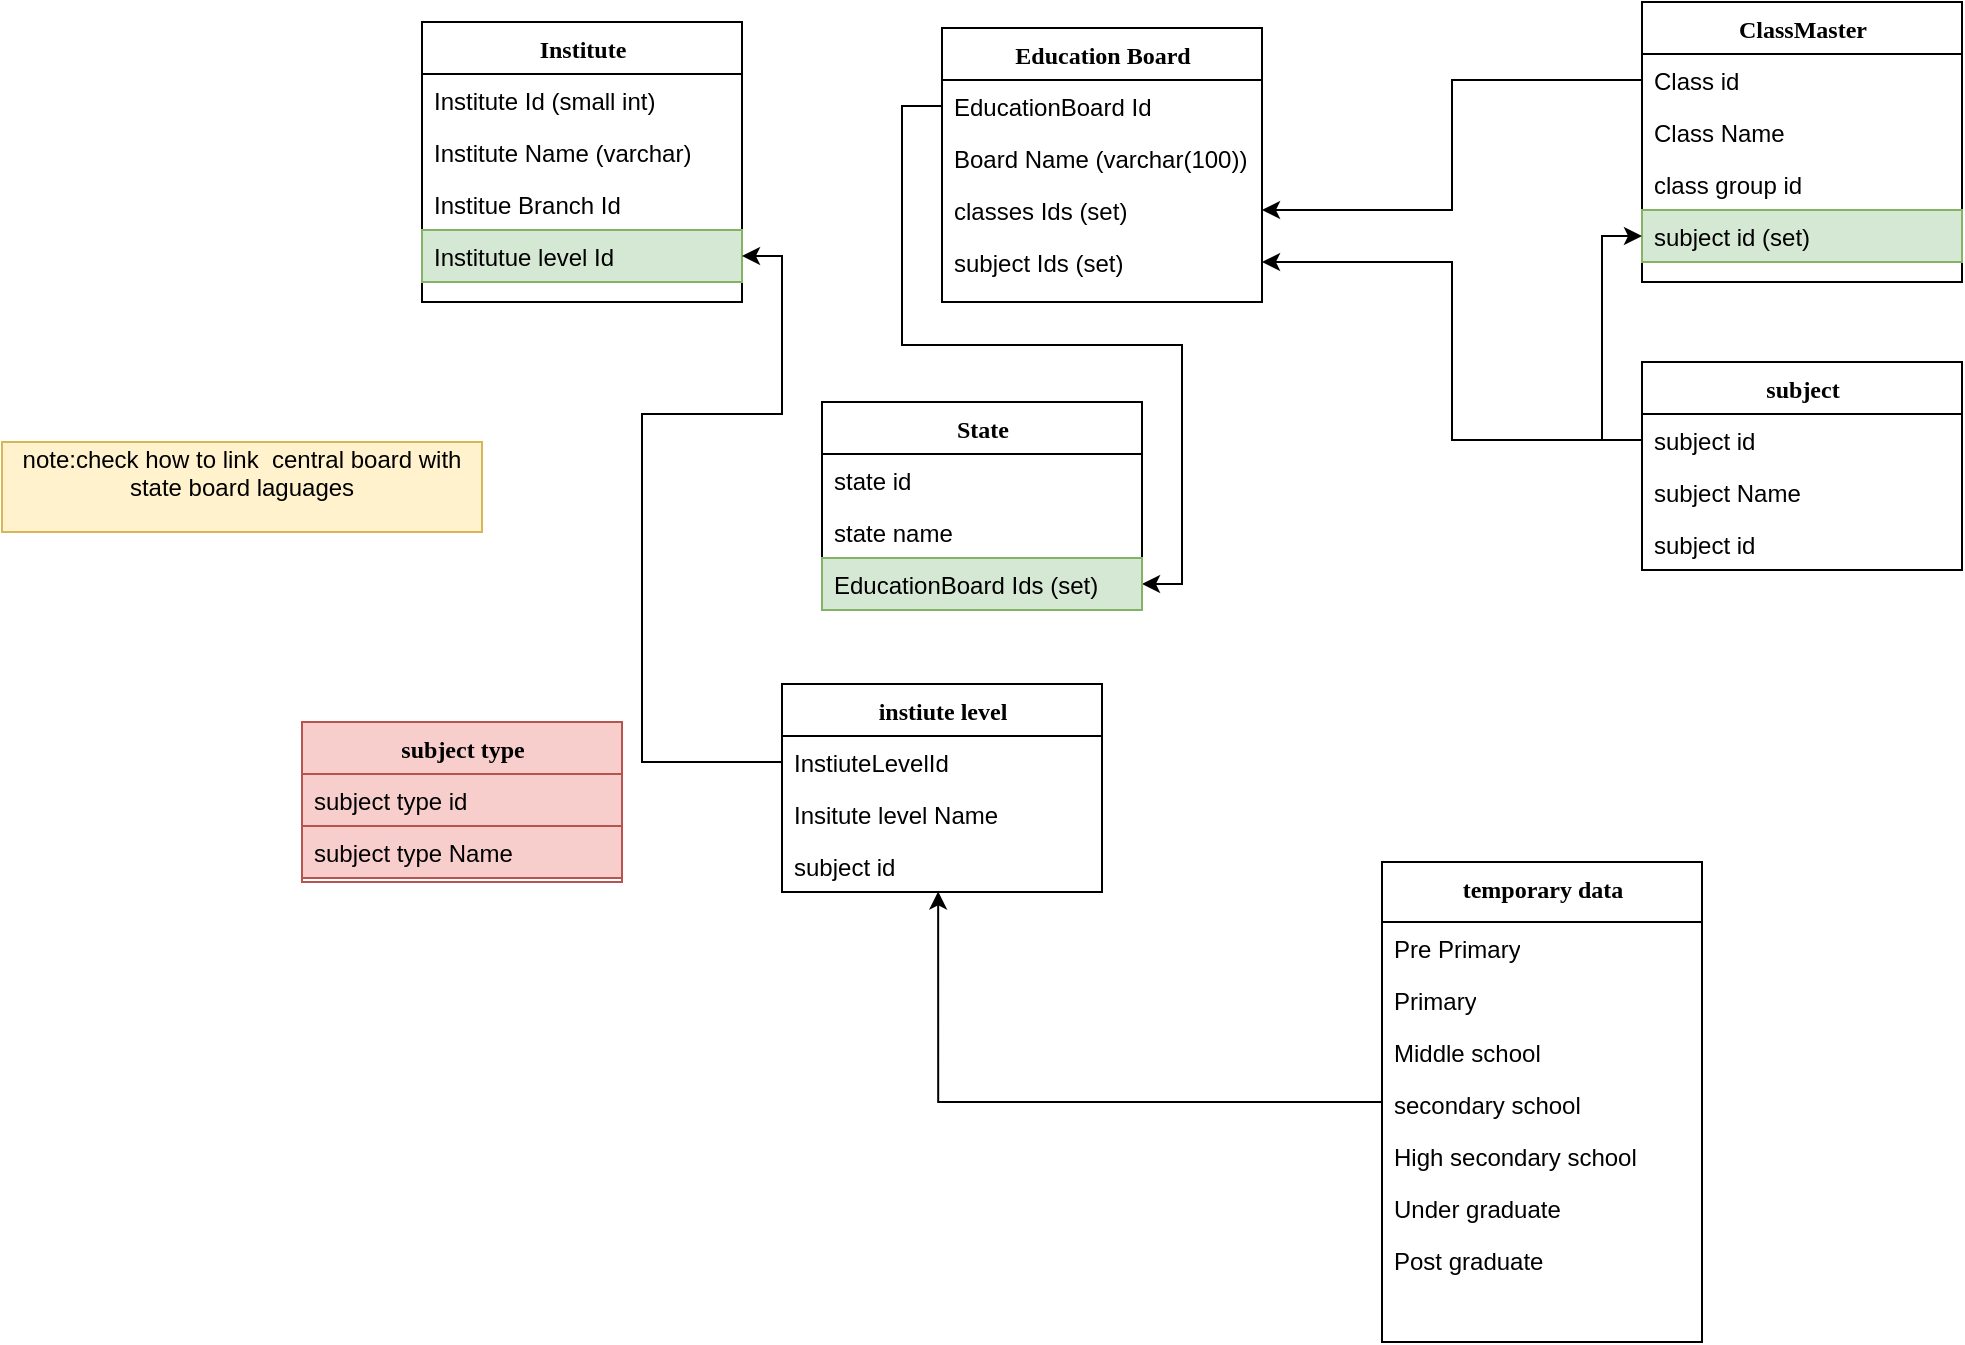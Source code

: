 <mxfile version="26.0.6">
  <diagram name="Page-1" id="9f46799a-70d6-7492-0946-bef42562c5a5">
    <mxGraphModel dx="1438" dy="739" grid="1" gridSize="10" guides="1" tooltips="1" connect="1" arrows="1" fold="1" page="1" pageScale="1" pageWidth="1100" pageHeight="850" background="none" math="0" shadow="0">
      <root>
        <mxCell id="0" />
        <mxCell id="1" parent="0" />
        <mxCell id="78961159f06e98e8-17" value="Education Board" style="swimlane;html=1;fontStyle=1;align=center;verticalAlign=top;childLayout=stackLayout;horizontal=1;startSize=26;horizontalStack=0;resizeParent=1;resizeLast=0;collapsible=1;marginBottom=0;swimlaneFillColor=#ffffff;rounded=0;shadow=0;comic=0;labelBackgroundColor=none;strokeWidth=1;fillColor=none;fontFamily=Verdana;fontSize=12" parent="1" vertex="1">
          <mxGeometry x="500" y="173" width="160" height="137" as="geometry" />
        </mxCell>
        <mxCell id="78961159f06e98e8-21" value="EducationBoard Id&amp;nbsp;" style="text;html=1;strokeColor=none;fillColor=none;align=left;verticalAlign=top;spacingLeft=4;spacingRight=4;whiteSpace=wrap;overflow=hidden;rotatable=0;points=[[0,0.5],[1,0.5]];portConstraint=eastwest;" parent="78961159f06e98e8-17" vertex="1">
          <mxGeometry y="26" width="160" height="26" as="geometry" />
        </mxCell>
        <mxCell id="78961159f06e98e8-23" value="Board Name (varchar(100))" style="text;html=1;strokeColor=none;fillColor=none;align=left;verticalAlign=top;spacingLeft=4;spacingRight=4;whiteSpace=wrap;overflow=hidden;rotatable=0;points=[[0,0.5],[1,0.5]];portConstraint=eastwest;" parent="78961159f06e98e8-17" vertex="1">
          <mxGeometry y="52" width="160" height="26" as="geometry" />
        </mxCell>
        <mxCell id="78961159f06e98e8-25" value="classes Ids (set)" style="text;html=1;strokeColor=none;fillColor=none;align=left;verticalAlign=top;spacingLeft=4;spacingRight=4;whiteSpace=wrap;overflow=hidden;rotatable=0;points=[[0,0.5],[1,0.5]];portConstraint=eastwest;" parent="78961159f06e98e8-17" vertex="1">
          <mxGeometry y="78" width="160" height="26" as="geometry" />
        </mxCell>
        <mxCell id="GdiWCsKRF5yYKzXLrqVx-32" value="subject Ids (set)" style="text;html=1;strokeColor=none;fillColor=none;align=left;verticalAlign=top;spacingLeft=4;spacingRight=4;whiteSpace=wrap;overflow=hidden;rotatable=0;points=[[0,0.5],[1,0.5]];portConstraint=eastwest;" vertex="1" parent="78961159f06e98e8-17">
          <mxGeometry y="104" width="160" height="26" as="geometry" />
        </mxCell>
        <mxCell id="GdiWCsKRF5yYKzXLrqVx-2" value="subject" style="swimlane;html=1;fontStyle=1;align=center;verticalAlign=top;childLayout=stackLayout;horizontal=1;startSize=26;horizontalStack=0;resizeParent=1;resizeLast=0;collapsible=1;marginBottom=0;swimlaneFillColor=#ffffff;rounded=0;shadow=0;comic=0;labelBackgroundColor=none;strokeWidth=1;fillColor=none;fontFamily=Verdana;fontSize=12" vertex="1" parent="1">
          <mxGeometry x="850" y="340" width="160" height="104" as="geometry" />
        </mxCell>
        <mxCell id="GdiWCsKRF5yYKzXLrqVx-3" value="subject id" style="text;html=1;strokeColor=none;fillColor=none;align=left;verticalAlign=top;spacingLeft=4;spacingRight=4;whiteSpace=wrap;overflow=hidden;rotatable=0;points=[[0,0.5],[1,0.5]];portConstraint=eastwest;" vertex="1" parent="GdiWCsKRF5yYKzXLrqVx-2">
          <mxGeometry y="26" width="160" height="26" as="geometry" />
        </mxCell>
        <mxCell id="GdiWCsKRF5yYKzXLrqVx-4" value="subject Name" style="text;html=1;strokeColor=none;fillColor=none;align=left;verticalAlign=top;spacingLeft=4;spacingRight=4;whiteSpace=wrap;overflow=hidden;rotatable=0;points=[[0,0.5],[1,0.5]];portConstraint=eastwest;" vertex="1" parent="GdiWCsKRF5yYKzXLrqVx-2">
          <mxGeometry y="52" width="160" height="26" as="geometry" />
        </mxCell>
        <mxCell id="GdiWCsKRF5yYKzXLrqVx-30" value="subject id" style="text;html=1;strokeColor=none;fillColor=none;align=left;verticalAlign=top;spacingLeft=4;spacingRight=4;whiteSpace=wrap;overflow=hidden;rotatable=0;points=[[0,0.5],[1,0.5]];portConstraint=eastwest;" vertex="1" parent="GdiWCsKRF5yYKzXLrqVx-2">
          <mxGeometry y="78" width="160" height="26" as="geometry" />
        </mxCell>
        <mxCell id="GdiWCsKRF5yYKzXLrqVx-12" value="ClassMaster" style="swimlane;html=1;fontStyle=1;align=center;verticalAlign=top;childLayout=stackLayout;horizontal=1;startSize=26;horizontalStack=0;resizeParent=1;resizeLast=0;collapsible=1;marginBottom=0;swimlaneFillColor=#ffffff;rounded=0;shadow=0;comic=0;labelBackgroundColor=none;strokeWidth=1;fillColor=none;fontFamily=Verdana;fontSize=12" vertex="1" parent="1">
          <mxGeometry x="850" y="160" width="160" height="140" as="geometry" />
        </mxCell>
        <mxCell id="GdiWCsKRF5yYKzXLrqVx-13" value="Class id" style="text;html=1;strokeColor=none;fillColor=none;align=left;verticalAlign=top;spacingLeft=4;spacingRight=4;whiteSpace=wrap;overflow=hidden;rotatable=0;points=[[0,0.5],[1,0.5]];portConstraint=eastwest;" vertex="1" parent="GdiWCsKRF5yYKzXLrqVx-12">
          <mxGeometry y="26" width="160" height="26" as="geometry" />
        </mxCell>
        <mxCell id="GdiWCsKRF5yYKzXLrqVx-14" value="Class Name" style="text;html=1;strokeColor=none;fillColor=none;align=left;verticalAlign=top;spacingLeft=4;spacingRight=4;whiteSpace=wrap;overflow=hidden;rotatable=0;points=[[0,0.5],[1,0.5]];portConstraint=eastwest;" vertex="1" parent="GdiWCsKRF5yYKzXLrqVx-12">
          <mxGeometry y="52" width="160" height="26" as="geometry" />
        </mxCell>
        <mxCell id="GdiWCsKRF5yYKzXLrqVx-15" value="class group id" style="text;html=1;strokeColor=none;fillColor=none;align=left;verticalAlign=top;spacingLeft=4;spacingRight=4;whiteSpace=wrap;overflow=hidden;rotatable=0;points=[[0,0.5],[1,0.5]];portConstraint=eastwest;" vertex="1" parent="GdiWCsKRF5yYKzXLrqVx-12">
          <mxGeometry y="78" width="160" height="26" as="geometry" />
        </mxCell>
        <mxCell id="GdiWCsKRF5yYKzXLrqVx-24" value="subject id (set)" style="text;html=1;strokeColor=#82b366;fillColor=#d5e8d4;align=left;verticalAlign=top;spacingLeft=4;spacingRight=4;whiteSpace=wrap;overflow=hidden;rotatable=0;points=[[0,0.5],[1,0.5]];portConstraint=eastwest;" vertex="1" parent="GdiWCsKRF5yYKzXLrqVx-12">
          <mxGeometry y="104" width="160" height="26" as="geometry" />
        </mxCell>
        <mxCell id="GdiWCsKRF5yYKzXLrqVx-16" style="edgeStyle=orthogonalEdgeStyle;rounded=0;orthogonalLoop=1;jettySize=auto;html=1;exitX=0;exitY=0.5;exitDx=0;exitDy=0;entryX=1;entryY=0.5;entryDx=0;entryDy=0;" edge="1" parent="1" source="GdiWCsKRF5yYKzXLrqVx-13" target="78961159f06e98e8-25">
          <mxGeometry relative="1" as="geometry" />
        </mxCell>
        <mxCell id="GdiWCsKRF5yYKzXLrqVx-17" value="Institute" style="swimlane;html=1;fontStyle=1;align=center;verticalAlign=top;childLayout=stackLayout;horizontal=1;startSize=26;horizontalStack=0;resizeParent=1;resizeLast=0;collapsible=1;marginBottom=0;swimlaneFillColor=#ffffff;rounded=0;shadow=0;comic=0;labelBackgroundColor=none;strokeWidth=1;fillColor=none;fontFamily=Verdana;fontSize=12" vertex="1" parent="1">
          <mxGeometry x="240" y="170" width="160" height="140" as="geometry" />
        </mxCell>
        <mxCell id="GdiWCsKRF5yYKzXLrqVx-18" value="Institute Id (small int)" style="text;html=1;strokeColor=none;fillColor=none;align=left;verticalAlign=top;spacingLeft=4;spacingRight=4;whiteSpace=wrap;overflow=hidden;rotatable=0;points=[[0,0.5],[1,0.5]];portConstraint=eastwest;" vertex="1" parent="GdiWCsKRF5yYKzXLrqVx-17">
          <mxGeometry y="26" width="160" height="26" as="geometry" />
        </mxCell>
        <mxCell id="GdiWCsKRF5yYKzXLrqVx-19" value="Institute Name (varchar)" style="text;html=1;strokeColor=none;fillColor=none;align=left;verticalAlign=top;spacingLeft=4;spacingRight=4;whiteSpace=wrap;overflow=hidden;rotatable=0;points=[[0,0.5],[1,0.5]];portConstraint=eastwest;" vertex="1" parent="GdiWCsKRF5yYKzXLrqVx-17">
          <mxGeometry y="52" width="160" height="26" as="geometry" />
        </mxCell>
        <mxCell id="GdiWCsKRF5yYKzXLrqVx-20" value="Institue Branch Id" style="text;html=1;strokeColor=none;fillColor=none;align=left;verticalAlign=top;spacingLeft=4;spacingRight=4;whiteSpace=wrap;overflow=hidden;rotatable=0;points=[[0,0.5],[1,0.5]];portConstraint=eastwest;" vertex="1" parent="GdiWCsKRF5yYKzXLrqVx-17">
          <mxGeometry y="78" width="160" height="26" as="geometry" />
        </mxCell>
        <mxCell id="GdiWCsKRF5yYKzXLrqVx-51" value="Institutue level Id" style="text;html=1;strokeColor=#82b366;fillColor=#d5e8d4;align=left;verticalAlign=top;spacingLeft=4;spacingRight=4;whiteSpace=wrap;overflow=hidden;rotatable=0;points=[[0,0.5],[1,0.5]];portConstraint=eastwest;" vertex="1" parent="GdiWCsKRF5yYKzXLrqVx-17">
          <mxGeometry y="104" width="160" height="26" as="geometry" />
        </mxCell>
        <mxCell id="GdiWCsKRF5yYKzXLrqVx-23" style="edgeStyle=orthogonalEdgeStyle;rounded=0;orthogonalLoop=1;jettySize=auto;html=1;exitX=0;exitY=0.5;exitDx=0;exitDy=0;entryX=1;entryY=0.5;entryDx=0;entryDy=0;" edge="1" parent="1" source="78961159f06e98e8-21" target="GdiWCsKRF5yYKzXLrqVx-22">
          <mxGeometry relative="1" as="geometry" />
        </mxCell>
        <mxCell id="GdiWCsKRF5yYKzXLrqVx-26" style="edgeStyle=orthogonalEdgeStyle;rounded=0;orthogonalLoop=1;jettySize=auto;html=1;exitX=0;exitY=0.5;exitDx=0;exitDy=0;entryX=0;entryY=0.5;entryDx=0;entryDy=0;" edge="1" parent="1" source="GdiWCsKRF5yYKzXLrqVx-3" target="GdiWCsKRF5yYKzXLrqVx-24">
          <mxGeometry relative="1" as="geometry" />
        </mxCell>
        <mxCell id="GdiWCsKRF5yYKzXLrqVx-27" value="subject type" style="swimlane;html=1;fontStyle=1;align=center;verticalAlign=top;childLayout=stackLayout;horizontal=1;startSize=26;horizontalStack=0;resizeParent=1;resizeLast=0;collapsible=1;marginBottom=0;swimlaneFillColor=#ffffff;rounded=0;shadow=0;comic=0;labelBackgroundColor=none;strokeWidth=1;fillColor=#f8cecc;fontFamily=Verdana;fontSize=12;strokeColor=#b85450;" vertex="1" parent="1">
          <mxGeometry x="180" y="520" width="160" height="80" as="geometry" />
        </mxCell>
        <mxCell id="GdiWCsKRF5yYKzXLrqVx-28" value="subject type id" style="text;html=1;strokeColor=#b85450;fillColor=#f8cecc;align=left;verticalAlign=top;spacingLeft=4;spacingRight=4;whiteSpace=wrap;overflow=hidden;rotatable=0;points=[[0,0.5],[1,0.5]];portConstraint=eastwest;" vertex="1" parent="GdiWCsKRF5yYKzXLrqVx-27">
          <mxGeometry y="26" width="160" height="26" as="geometry" />
        </mxCell>
        <mxCell id="GdiWCsKRF5yYKzXLrqVx-29" value="subject type Name" style="text;html=1;strokeColor=#b85450;fillColor=#f8cecc;align=left;verticalAlign=top;spacingLeft=4;spacingRight=4;whiteSpace=wrap;overflow=hidden;rotatable=0;points=[[0,0.5],[1,0.5]];portConstraint=eastwest;" vertex="1" parent="GdiWCsKRF5yYKzXLrqVx-27">
          <mxGeometry y="52" width="160" height="26" as="geometry" />
        </mxCell>
        <mxCell id="GdiWCsKRF5yYKzXLrqVx-33" style="edgeStyle=orthogonalEdgeStyle;rounded=0;orthogonalLoop=1;jettySize=auto;html=1;exitX=0;exitY=0.5;exitDx=0;exitDy=0;" edge="1" parent="1" source="GdiWCsKRF5yYKzXLrqVx-3" target="GdiWCsKRF5yYKzXLrqVx-32">
          <mxGeometry relative="1" as="geometry" />
        </mxCell>
        <mxCell id="GdiWCsKRF5yYKzXLrqVx-34" value="instiute level" style="swimlane;html=1;fontStyle=1;align=center;verticalAlign=top;childLayout=stackLayout;horizontal=1;startSize=26;horizontalStack=0;resizeParent=1;resizeLast=0;collapsible=1;marginBottom=0;swimlaneFillColor=#ffffff;rounded=0;shadow=0;comic=0;labelBackgroundColor=none;strokeWidth=1;fillColor=none;fontFamily=Verdana;fontSize=12" vertex="1" parent="1">
          <mxGeometry x="420" y="501" width="160" height="104" as="geometry" />
        </mxCell>
        <mxCell id="GdiWCsKRF5yYKzXLrqVx-35" value="InstiuteLevelId" style="text;html=1;strokeColor=none;fillColor=none;align=left;verticalAlign=top;spacingLeft=4;spacingRight=4;whiteSpace=wrap;overflow=hidden;rotatable=0;points=[[0,0.5],[1,0.5]];portConstraint=eastwest;" vertex="1" parent="GdiWCsKRF5yYKzXLrqVx-34">
          <mxGeometry y="26" width="160" height="26" as="geometry" />
        </mxCell>
        <mxCell id="GdiWCsKRF5yYKzXLrqVx-36" value="Insitute level Name" style="text;html=1;strokeColor=none;fillColor=none;align=left;verticalAlign=top;spacingLeft=4;spacingRight=4;whiteSpace=wrap;overflow=hidden;rotatable=0;points=[[0,0.5],[1,0.5]];portConstraint=eastwest;" vertex="1" parent="GdiWCsKRF5yYKzXLrqVx-34">
          <mxGeometry y="52" width="160" height="26" as="geometry" />
        </mxCell>
        <mxCell id="GdiWCsKRF5yYKzXLrqVx-59" value="subject id&lt;div&gt;&lt;br&gt;&lt;/div&gt;" style="text;html=1;strokeColor=none;fillColor=none;align=left;verticalAlign=top;spacingLeft=4;spacingRight=4;whiteSpace=wrap;overflow=hidden;rotatable=0;points=[[0,0.5],[1,0.5]];portConstraint=eastwest;" vertex="1" parent="GdiWCsKRF5yYKzXLrqVx-34">
          <mxGeometry y="78" width="160" height="26" as="geometry" />
        </mxCell>
        <mxCell id="GdiWCsKRF5yYKzXLrqVx-61" style="edgeStyle=orthogonalEdgeStyle;rounded=0;orthogonalLoop=1;jettySize=auto;html=1;entryX=0.488;entryY=0.989;entryDx=0;entryDy=0;entryPerimeter=0;" edge="1" parent="1" source="GdiWCsKRF5yYKzXLrqVx-37" target="GdiWCsKRF5yYKzXLrqVx-59">
          <mxGeometry relative="1" as="geometry" />
        </mxCell>
        <mxCell id="GdiWCsKRF5yYKzXLrqVx-37" value="temporary data" style="swimlane;html=1;fontStyle=1;align=center;verticalAlign=top;childLayout=stackLayout;horizontal=1;startSize=30;horizontalStack=0;resizeParent=1;resizeLast=0;collapsible=1;marginBottom=0;swimlaneFillColor=#ffffff;rounded=0;shadow=0;comic=0;labelBackgroundColor=none;strokeWidth=1;fillColor=none;fontFamily=Verdana;fontSize=12" vertex="1" parent="1">
          <mxGeometry x="720" y="590" width="160" height="240" as="geometry" />
        </mxCell>
        <mxCell id="GdiWCsKRF5yYKzXLrqVx-38" value="Pre Primary" style="text;html=1;strokeColor=none;fillColor=none;align=left;verticalAlign=top;spacingLeft=4;spacingRight=4;whiteSpace=wrap;overflow=hidden;rotatable=0;points=[[0,0.5],[1,0.5]];portConstraint=eastwest;" vertex="1" parent="GdiWCsKRF5yYKzXLrqVx-37">
          <mxGeometry y="30" width="160" height="26" as="geometry" />
        </mxCell>
        <mxCell id="GdiWCsKRF5yYKzXLrqVx-39" value="Primary" style="text;html=1;strokeColor=none;fillColor=none;align=left;verticalAlign=top;spacingLeft=4;spacingRight=4;whiteSpace=wrap;overflow=hidden;rotatable=0;points=[[0,0.5],[1,0.5]];portConstraint=eastwest;" vertex="1" parent="GdiWCsKRF5yYKzXLrqVx-37">
          <mxGeometry y="56" width="160" height="26" as="geometry" />
        </mxCell>
        <mxCell id="GdiWCsKRF5yYKzXLrqVx-40" value="Middle school" style="text;html=1;strokeColor=none;fillColor=none;align=left;verticalAlign=top;spacingLeft=4;spacingRight=4;whiteSpace=wrap;overflow=hidden;rotatable=0;points=[[0,0.5],[1,0.5]];portConstraint=eastwest;" vertex="1" parent="GdiWCsKRF5yYKzXLrqVx-37">
          <mxGeometry y="82" width="160" height="26" as="geometry" />
        </mxCell>
        <mxCell id="GdiWCsKRF5yYKzXLrqVx-41" value="secondary school" style="text;html=1;strokeColor=none;fillColor=none;align=left;verticalAlign=top;spacingLeft=4;spacingRight=4;whiteSpace=wrap;overflow=hidden;rotatable=0;points=[[0,0.5],[1,0.5]];portConstraint=eastwest;" vertex="1" parent="GdiWCsKRF5yYKzXLrqVx-37">
          <mxGeometry y="108" width="160" height="26" as="geometry" />
        </mxCell>
        <mxCell id="GdiWCsKRF5yYKzXLrqVx-47" value="High secondary school" style="text;html=1;strokeColor=none;fillColor=none;align=left;verticalAlign=top;spacingLeft=4;spacingRight=4;whiteSpace=wrap;overflow=hidden;rotatable=0;points=[[0,0.5],[1,0.5]];portConstraint=eastwest;" vertex="1" parent="GdiWCsKRF5yYKzXLrqVx-37">
          <mxGeometry y="134" width="160" height="26" as="geometry" />
        </mxCell>
        <mxCell id="GdiWCsKRF5yYKzXLrqVx-48" value="Under graduate" style="text;html=1;strokeColor=none;fillColor=none;align=left;verticalAlign=top;spacingLeft=4;spacingRight=4;whiteSpace=wrap;overflow=hidden;rotatable=0;points=[[0,0.5],[1,0.5]];portConstraint=eastwest;" vertex="1" parent="GdiWCsKRF5yYKzXLrqVx-37">
          <mxGeometry y="160" width="160" height="26" as="geometry" />
        </mxCell>
        <mxCell id="GdiWCsKRF5yYKzXLrqVx-49" value="Post graduate" style="text;html=1;strokeColor=none;fillColor=none;align=left;verticalAlign=top;spacingLeft=4;spacingRight=4;whiteSpace=wrap;overflow=hidden;rotatable=0;points=[[0,0.5],[1,0.5]];portConstraint=eastwest;" vertex="1" parent="GdiWCsKRF5yYKzXLrqVx-37">
          <mxGeometry y="186" width="160" height="26" as="geometry" />
        </mxCell>
        <mxCell id="GdiWCsKRF5yYKzXLrqVx-52" style="edgeStyle=orthogonalEdgeStyle;rounded=0;orthogonalLoop=1;jettySize=auto;html=1;exitX=0;exitY=0.5;exitDx=0;exitDy=0;" edge="1" parent="1" source="GdiWCsKRF5yYKzXLrqVx-35" target="GdiWCsKRF5yYKzXLrqVx-51">
          <mxGeometry relative="1" as="geometry">
            <Array as="points">
              <mxPoint x="350" y="540" />
              <mxPoint x="350" y="366" />
              <mxPoint x="420" y="366" />
              <mxPoint x="420" y="287" />
            </Array>
          </mxGeometry>
        </mxCell>
        <mxCell id="GdiWCsKRF5yYKzXLrqVx-53" value="State" style="swimlane;html=1;fontStyle=1;align=center;verticalAlign=top;childLayout=stackLayout;horizontal=1;startSize=26;horizontalStack=0;resizeParent=1;resizeLast=0;collapsible=1;marginBottom=0;swimlaneFillColor=#ffffff;rounded=0;shadow=0;comic=0;labelBackgroundColor=none;strokeWidth=1;fillColor=none;fontFamily=Verdana;fontSize=12" vertex="1" parent="1">
          <mxGeometry x="440" y="360" width="160" height="104" as="geometry" />
        </mxCell>
        <mxCell id="GdiWCsKRF5yYKzXLrqVx-54" value="state id" style="text;html=1;strokeColor=none;fillColor=none;align=left;verticalAlign=top;spacingLeft=4;spacingRight=4;whiteSpace=wrap;overflow=hidden;rotatable=0;points=[[0,0.5],[1,0.5]];portConstraint=eastwest;" vertex="1" parent="GdiWCsKRF5yYKzXLrqVx-53">
          <mxGeometry y="26" width="160" height="26" as="geometry" />
        </mxCell>
        <mxCell id="GdiWCsKRF5yYKzXLrqVx-55" value="state name" style="text;html=1;strokeColor=none;fillColor=none;align=left;verticalAlign=top;spacingLeft=4;spacingRight=4;whiteSpace=wrap;overflow=hidden;rotatable=0;points=[[0,0.5],[1,0.5]];portConstraint=eastwest;" vertex="1" parent="GdiWCsKRF5yYKzXLrqVx-53">
          <mxGeometry y="52" width="160" height="26" as="geometry" />
        </mxCell>
        <mxCell id="GdiWCsKRF5yYKzXLrqVx-22" value="EducationBoard Ids (set)" style="text;html=1;strokeColor=#82b366;fillColor=#d5e8d4;align=left;verticalAlign=top;spacingLeft=4;spacingRight=4;whiteSpace=wrap;overflow=hidden;rotatable=0;points=[[0,0.5],[1,0.5]];portConstraint=eastwest;" vertex="1" parent="GdiWCsKRF5yYKzXLrqVx-53">
          <mxGeometry y="78" width="160" height="26" as="geometry" />
        </mxCell>
        <mxCell id="GdiWCsKRF5yYKzXLrqVx-58" value="note:check how to link&amp;nbsp; central board with state board laguages&lt;div&gt;&lt;br&gt;&lt;/div&gt;" style="text;html=1;align=center;verticalAlign=middle;whiteSpace=wrap;rounded=0;fillColor=#fff2cc;strokeColor=#d6b656;" vertex="1" parent="1">
          <mxGeometry x="30" y="380" width="240" height="45" as="geometry" />
        </mxCell>
      </root>
    </mxGraphModel>
  </diagram>
</mxfile>
